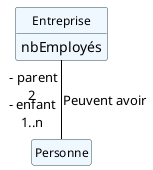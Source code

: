 @startuml

hide circle
hide empty members
hide empty methods

skinparam classAttributeIconSize 0

skinparam roundcorner 5

skinparam class {
	BackgroundColor AliceBlue
	BorderColor DarkSlateGray
	ArrowColor Black
	FontColor Black
	FontSize 12
	FontName Helvetica
}

skinparam arrow {
    MessageAlign center
}

class Entreprise {
    nbEmployés
}

Entreprise " - parent\n2" -- "- enfant\n1..n" Personne : "Peuvent avoir"

@enduml